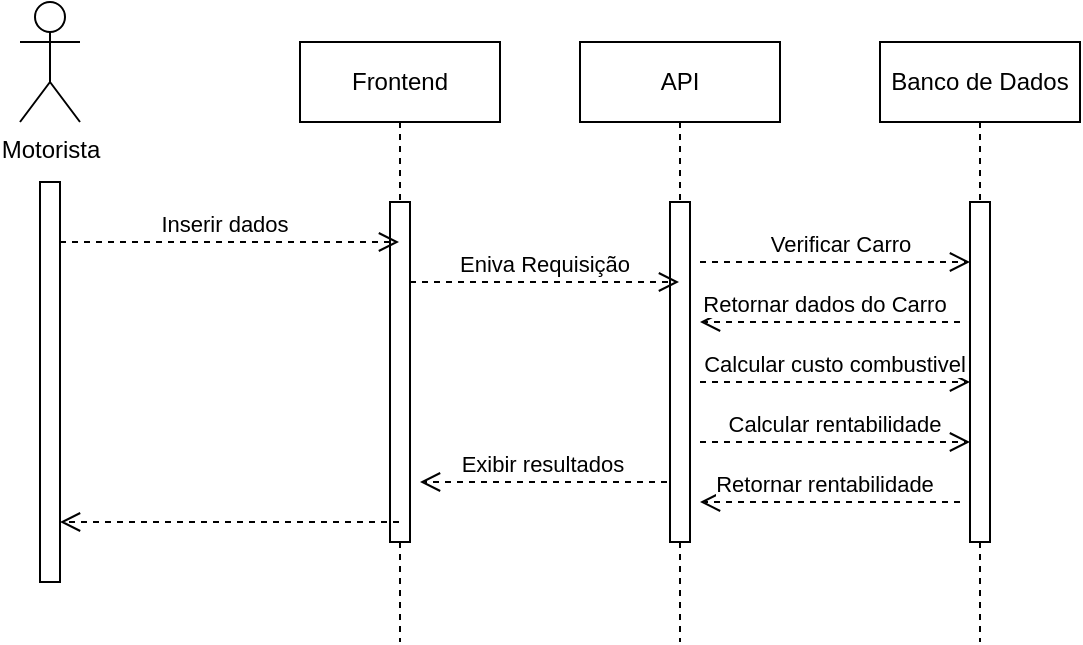 <mxfile version="24.9.1">
  <diagram name="Page-1" id="2YBvvXClWsGukQMizWep">
    <mxGraphModel dx="1050" dy="557" grid="1" gridSize="10" guides="1" tooltips="1" connect="1" arrows="1" fold="1" page="1" pageScale="1" pageWidth="850" pageHeight="1100" math="0" shadow="0">
      <root>
        <mxCell id="0" />
        <mxCell id="1" parent="0" />
        <mxCell id="aM9ryv3xv72pqoxQDRHE-5" value="Frontend" style="shape=umlLifeline;perimeter=lifelinePerimeter;whiteSpace=wrap;html=1;container=0;dropTarget=0;collapsible=0;recursiveResize=0;outlineConnect=0;portConstraint=eastwest;newEdgeStyle={&quot;edgeStyle&quot;:&quot;elbowEdgeStyle&quot;,&quot;elbow&quot;:&quot;vertical&quot;,&quot;curved&quot;:0,&quot;rounded&quot;:0};" parent="1" vertex="1">
          <mxGeometry x="220" y="40" width="100" height="300" as="geometry" />
        </mxCell>
        <mxCell id="aM9ryv3xv72pqoxQDRHE-6" value="" style="html=1;points=[];perimeter=orthogonalPerimeter;outlineConnect=0;targetShapes=umlLifeline;portConstraint=eastwest;newEdgeStyle={&quot;edgeStyle&quot;:&quot;elbowEdgeStyle&quot;,&quot;elbow&quot;:&quot;vertical&quot;,&quot;curved&quot;:0,&quot;rounded&quot;:0};" parent="aM9ryv3xv72pqoxQDRHE-5" vertex="1">
          <mxGeometry x="45" y="80" width="10" height="170" as="geometry" />
        </mxCell>
        <mxCell id="aM9ryv3xv72pqoxQDRHE-8" value="Exibir resultados" style="html=1;verticalAlign=bottom;endArrow=open;dashed=1;endSize=8;edgeStyle=elbowEdgeStyle;elbow=vertical;curved=0;rounded=0;" parent="1" source="1SBA5K7Pgtm7UhQeWWEF-40" edge="1">
          <mxGeometry x="0.073" relative="1" as="geometry">
            <mxPoint x="280" y="260" as="targetPoint" />
            <Array as="points">
              <mxPoint x="365" y="260" />
              <mxPoint x="365" y="270" />
            </Array>
            <mxPoint x="390" y="260" as="sourcePoint" />
            <mxPoint x="1" as="offset" />
          </mxGeometry>
        </mxCell>
        <mxCell id="1SBA5K7Pgtm7UhQeWWEF-40" value="API" style="shape=umlLifeline;perimeter=lifelinePerimeter;whiteSpace=wrap;html=1;container=0;dropTarget=0;collapsible=0;recursiveResize=0;outlineConnect=0;portConstraint=eastwest;newEdgeStyle={&quot;edgeStyle&quot;:&quot;elbowEdgeStyle&quot;,&quot;elbow&quot;:&quot;vertical&quot;,&quot;curved&quot;:0,&quot;rounded&quot;:0};" vertex="1" parent="1">
          <mxGeometry x="360" y="40" width="100" height="300" as="geometry" />
        </mxCell>
        <mxCell id="1SBA5K7Pgtm7UhQeWWEF-41" value="" style="html=1;points=[];perimeter=orthogonalPerimeter;outlineConnect=0;targetShapes=umlLifeline;portConstraint=eastwest;newEdgeStyle={&quot;edgeStyle&quot;:&quot;elbowEdgeStyle&quot;,&quot;elbow&quot;:&quot;vertical&quot;,&quot;curved&quot;:0,&quot;rounded&quot;:0};" vertex="1" parent="1SBA5K7Pgtm7UhQeWWEF-40">
          <mxGeometry x="45" y="80" width="10" height="170" as="geometry" />
        </mxCell>
        <mxCell id="1SBA5K7Pgtm7UhQeWWEF-44" value="Banco de Dados" style="shape=umlLifeline;perimeter=lifelinePerimeter;whiteSpace=wrap;html=1;container=0;dropTarget=0;collapsible=0;recursiveResize=0;outlineConnect=0;portConstraint=eastwest;newEdgeStyle={&quot;edgeStyle&quot;:&quot;elbowEdgeStyle&quot;,&quot;elbow&quot;:&quot;vertical&quot;,&quot;curved&quot;:0,&quot;rounded&quot;:0};" vertex="1" parent="1">
          <mxGeometry x="510" y="40" width="100" height="300" as="geometry" />
        </mxCell>
        <mxCell id="1SBA5K7Pgtm7UhQeWWEF-45" value="" style="html=1;points=[];perimeter=orthogonalPerimeter;outlineConnect=0;targetShapes=umlLifeline;portConstraint=eastwest;newEdgeStyle={&quot;edgeStyle&quot;:&quot;elbowEdgeStyle&quot;,&quot;elbow&quot;:&quot;vertical&quot;,&quot;curved&quot;:0,&quot;rounded&quot;:0};" vertex="1" parent="1SBA5K7Pgtm7UhQeWWEF-44">
          <mxGeometry x="45" y="80" width="10" height="170" as="geometry" />
        </mxCell>
        <mxCell id="1SBA5K7Pgtm7UhQeWWEF-47" value="Eniva Requisição" style="html=1;verticalAlign=bottom;endArrow=open;dashed=1;endSize=8;curved=0;rounded=0;" edge="1" parent="1" source="aM9ryv3xv72pqoxQDRHE-6" target="1SBA5K7Pgtm7UhQeWWEF-40">
          <mxGeometry x="-0.004" relative="1" as="geometry">
            <mxPoint x="280" y="160" as="sourcePoint" />
            <mxPoint x="360" y="160" as="targetPoint" />
            <Array as="points">
              <mxPoint x="320" y="160" />
            </Array>
            <mxPoint as="offset" />
          </mxGeometry>
        </mxCell>
        <mxCell id="1SBA5K7Pgtm7UhQeWWEF-48" value="Inserir dados" style="html=1;verticalAlign=bottom;endArrow=open;dashed=1;endSize=8;curved=0;rounded=0;" edge="1" parent="1" target="aM9ryv3xv72pqoxQDRHE-5">
          <mxGeometry x="-0.037" relative="1" as="geometry">
            <mxPoint x="100" y="140" as="sourcePoint" />
            <mxPoint x="235" y="140" as="targetPoint" />
            <Array as="points">
              <mxPoint x="145" y="140" />
            </Array>
            <mxPoint as="offset" />
          </mxGeometry>
        </mxCell>
        <mxCell id="1SBA5K7Pgtm7UhQeWWEF-49" value="" style="html=1;verticalAlign=bottom;endArrow=open;dashed=1;endSize=8;edgeStyle=elbowEdgeStyle;elbow=vertical;curved=0;rounded=0;" edge="1" parent="1" source="aM9ryv3xv72pqoxQDRHE-5">
          <mxGeometry x="0.073" relative="1" as="geometry">
            <mxPoint x="100" y="280" as="targetPoint" />
            <Array as="points">
              <mxPoint x="175" y="280" />
              <mxPoint x="175" y="290" />
            </Array>
            <mxPoint x="220" y="280" as="sourcePoint" />
            <mxPoint x="1" as="offset" />
          </mxGeometry>
        </mxCell>
        <mxCell id="1SBA5K7Pgtm7UhQeWWEF-50" value="Verificar Carro" style="html=1;verticalAlign=bottom;endArrow=open;dashed=1;endSize=8;curved=0;rounded=0;" edge="1" parent="1">
          <mxGeometry x="0.037" relative="1" as="geometry">
            <mxPoint x="420" y="150" as="sourcePoint" />
            <mxPoint x="555" y="150" as="targetPoint" />
            <Array as="points">
              <mxPoint x="465" y="150" />
            </Array>
            <mxPoint as="offset" />
          </mxGeometry>
        </mxCell>
        <mxCell id="1SBA5K7Pgtm7UhQeWWEF-51" value="Calcular custo combustivel" style="html=1;verticalAlign=bottom;endArrow=open;dashed=1;endSize=8;curved=0;rounded=0;" edge="1" parent="1">
          <mxGeometry x="-0.007" relative="1" as="geometry">
            <mxPoint x="420" y="210" as="sourcePoint" />
            <mxPoint x="555" y="210" as="targetPoint" />
            <Array as="points">
              <mxPoint x="465" y="210" />
            </Array>
            <mxPoint as="offset" />
          </mxGeometry>
        </mxCell>
        <mxCell id="1SBA5K7Pgtm7UhQeWWEF-52" value="Calcular rentabilidade" style="html=1;verticalAlign=bottom;endArrow=open;dashed=1;endSize=8;curved=0;rounded=0;" edge="1" parent="1">
          <mxGeometry x="-0.004" relative="1" as="geometry">
            <mxPoint x="420" y="240" as="sourcePoint" />
            <mxPoint x="555" y="240" as="targetPoint" />
            <Array as="points">
              <mxPoint x="465" y="240" />
            </Array>
            <mxPoint as="offset" />
          </mxGeometry>
        </mxCell>
        <mxCell id="1SBA5K7Pgtm7UhQeWWEF-53" value="Retornar dados do Carro" style="html=1;verticalAlign=bottom;endArrow=open;dashed=1;endSize=8;edgeStyle=elbowEdgeStyle;elbow=vertical;curved=0;rounded=0;" edge="1" parent="1">
          <mxGeometry x="0.073" relative="1" as="geometry">
            <mxPoint x="420" y="180" as="targetPoint" />
            <Array as="points">
              <mxPoint x="505" y="180" />
              <mxPoint x="505" y="190" />
            </Array>
            <mxPoint x="550" y="180" as="sourcePoint" />
            <mxPoint x="1" as="offset" />
          </mxGeometry>
        </mxCell>
        <mxCell id="1SBA5K7Pgtm7UhQeWWEF-54" value="Retornar rentabilidade" style="html=1;verticalAlign=bottom;endArrow=open;dashed=1;endSize=8;edgeStyle=elbowEdgeStyle;elbow=vertical;curved=0;rounded=0;" edge="1" parent="1">
          <mxGeometry x="0.073" relative="1" as="geometry">
            <mxPoint x="420" y="270" as="targetPoint" />
            <Array as="points">
              <mxPoint x="505" y="270" />
              <mxPoint x="505" y="280" />
            </Array>
            <mxPoint x="550" y="270" as="sourcePoint" />
            <mxPoint x="1" as="offset" />
          </mxGeometry>
        </mxCell>
        <mxCell id="1SBA5K7Pgtm7UhQeWWEF-55" value="Motorista" style="shape=umlActor;verticalLabelPosition=bottom;verticalAlign=top;html=1;" vertex="1" parent="1">
          <mxGeometry x="80" y="20" width="30" height="60" as="geometry" />
        </mxCell>
        <mxCell id="1SBA5K7Pgtm7UhQeWWEF-64" value="" style="html=1;points=[[0,0,0,0,5],[0,1,0,0,-5],[1,0,0,0,5],[1,1,0,0,-5]];perimeter=orthogonalPerimeter;outlineConnect=0;targetShapes=umlLifeline;portConstraint=eastwest;newEdgeStyle={&quot;curved&quot;:0,&quot;rounded&quot;:0};" vertex="1" parent="1">
          <mxGeometry x="90" y="110" width="10" height="200" as="geometry" />
        </mxCell>
      </root>
    </mxGraphModel>
  </diagram>
</mxfile>
